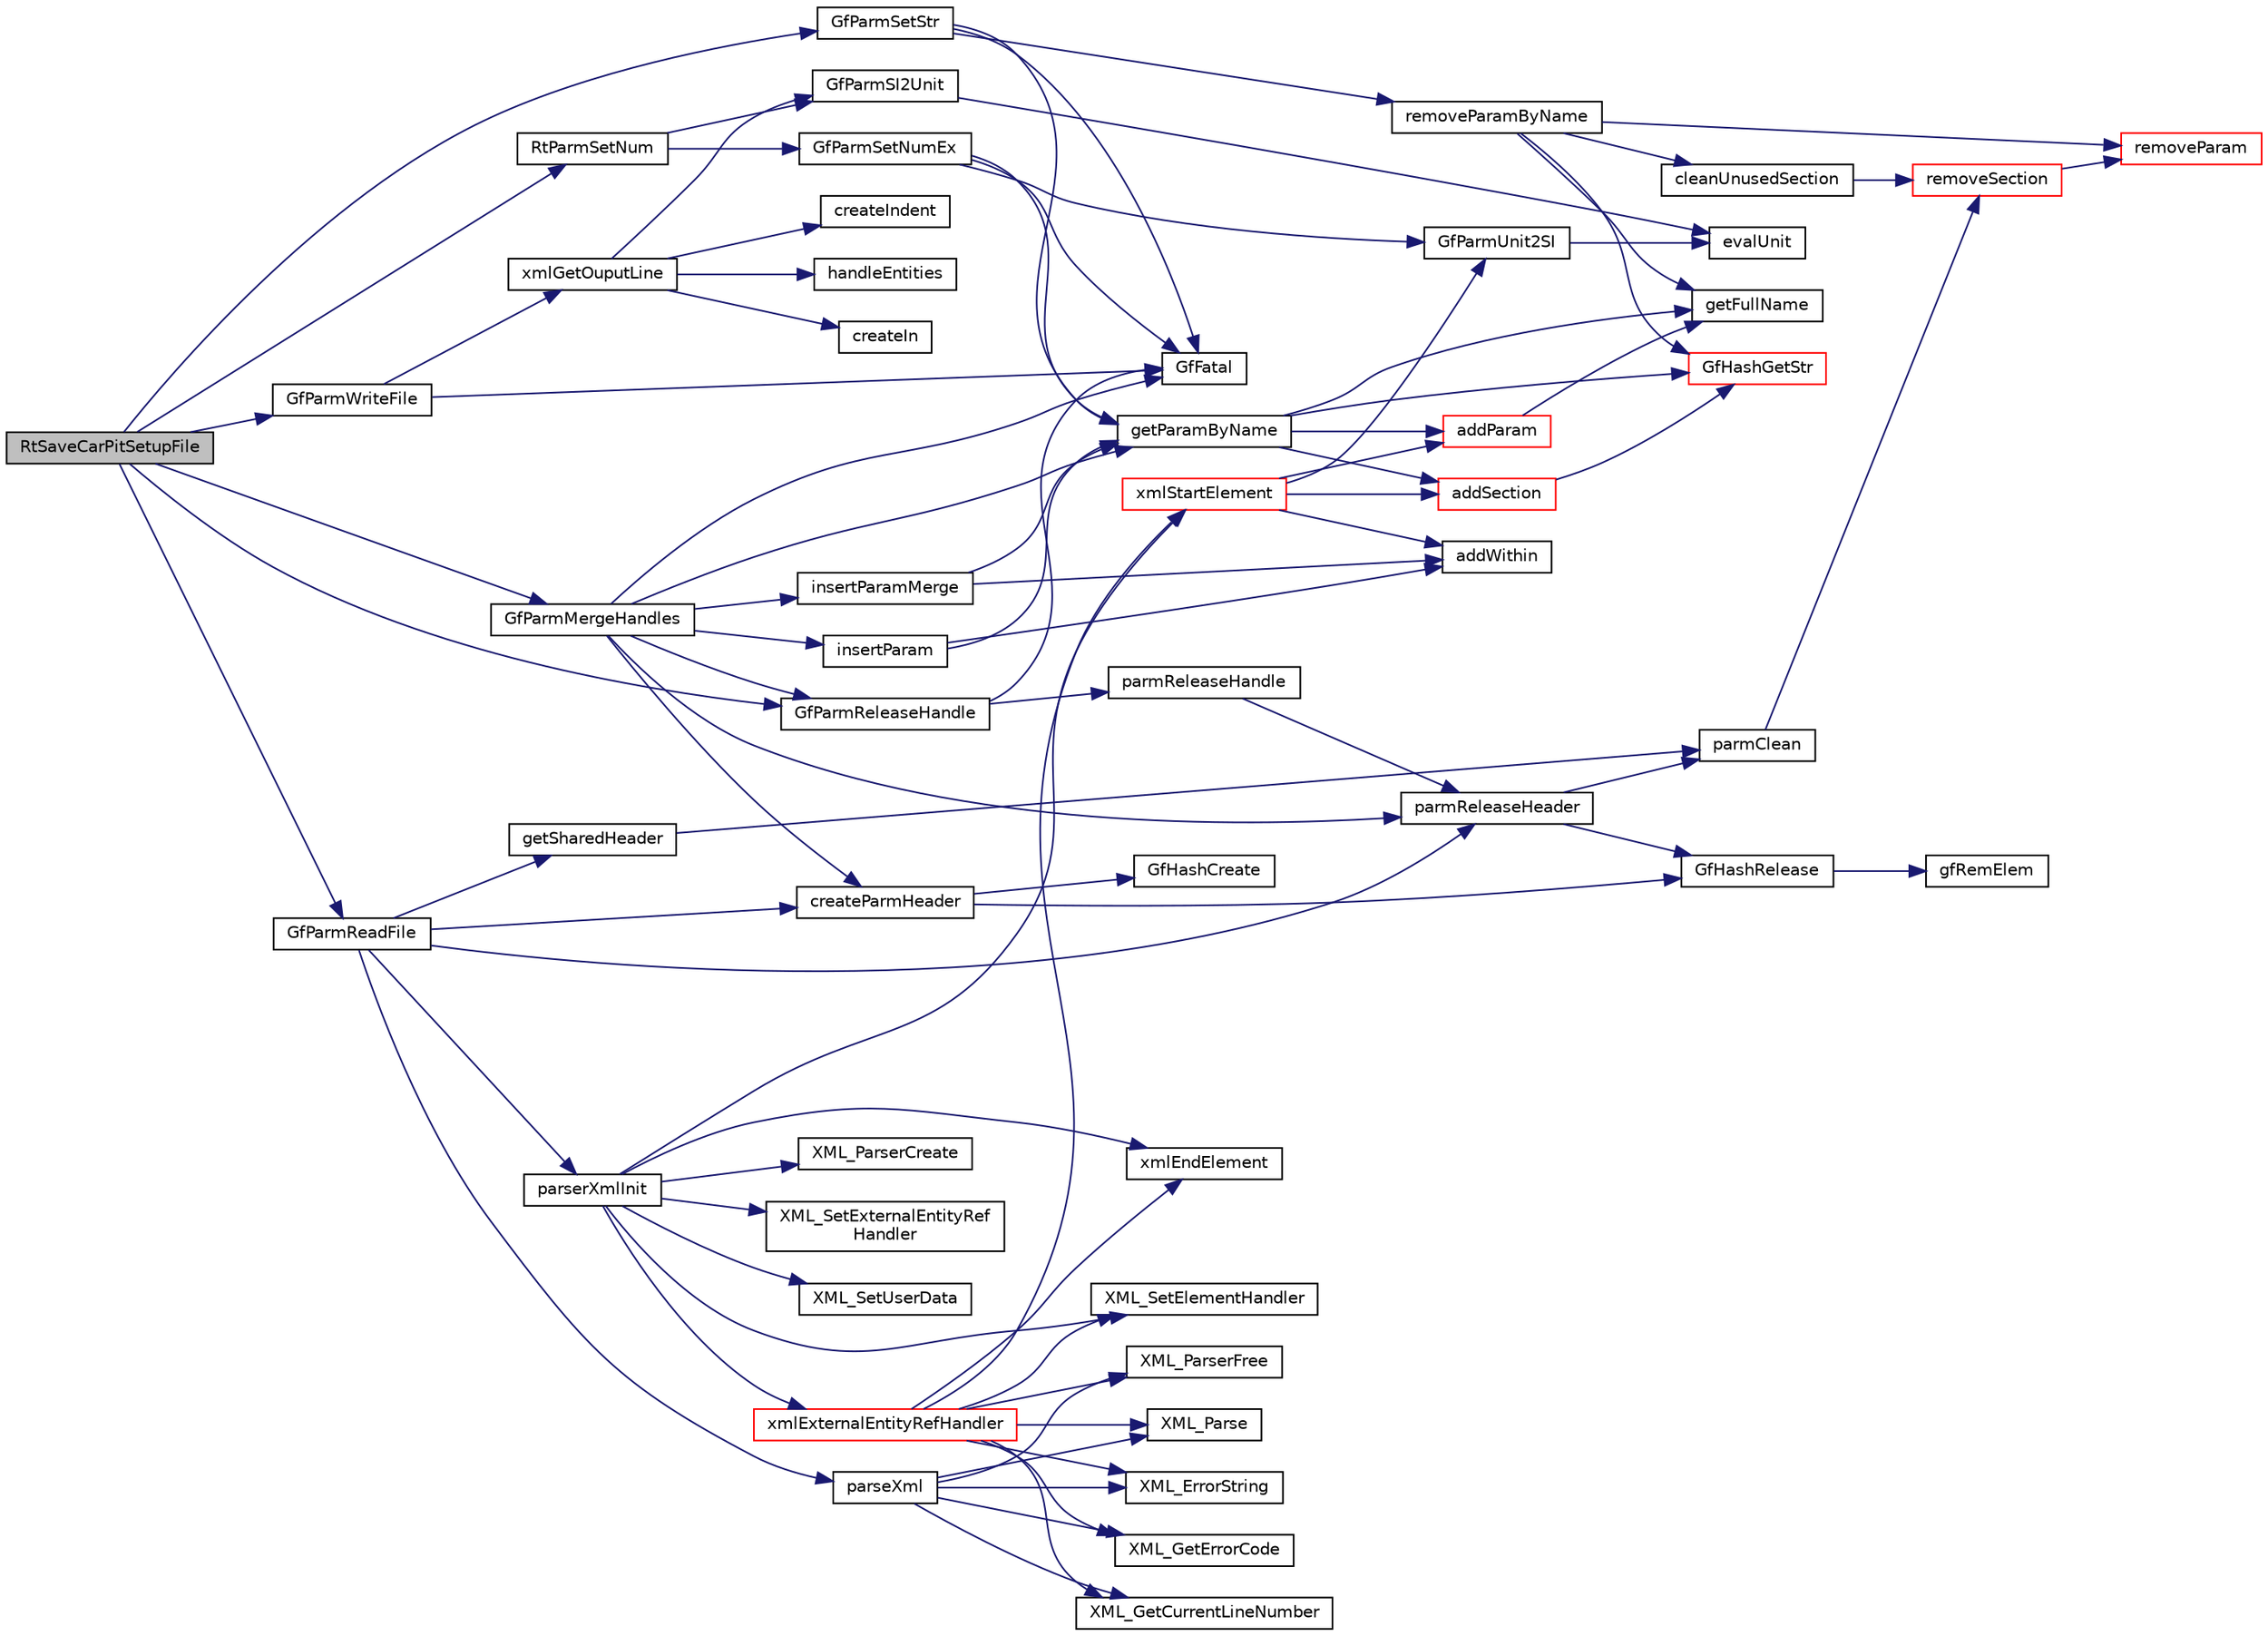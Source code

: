 digraph "RtSaveCarPitSetupFile"
{
  edge [fontname="Helvetica",fontsize="10",labelfontname="Helvetica",labelfontsize="10"];
  node [fontname="Helvetica",fontsize="10",shape=record];
  rankdir="LR";
  Node1 [label="RtSaveCarPitSetupFile",height=0.2,width=0.4,color="black", fillcolor="grey75", style="filled", fontcolor="black"];
  Node1 -> Node2 [color="midnightblue",fontsize="10",style="solid",fontname="Helvetica"];
  Node2 [label="GfParmReadFile",height=0.2,width=0.4,color="black", fillcolor="white", style="filled",URL="$group__paramsfile.html#ga86fccfc1b5f8abf4ef6546896abd1e4f",tooltip="Read parameter set from file and return handle to parameter set. "];
  Node2 -> Node3 [color="midnightblue",fontsize="10",style="solid",fontname="Helvetica"];
  Node3 [label="getSharedHeader",height=0.2,width=0.4,color="black", fillcolor="white", style="filled",URL="$group__paramshelper.html#ga5935841c26ba851b585d1b06a06b04f9",tooltip="Helper function for looking up parameter sets in the cache. "];
  Node3 -> Node4 [color="midnightblue",fontsize="10",style="solid",fontname="Helvetica"];
  Node4 [label="parmClean",height=0.2,width=0.4,color="black", fillcolor="white", style="filled",URL="$group__paramshelper.html#gaac5f3f388c857d021c431414dc192346",tooltip="Helper function to release the parameter set content. "];
  Node4 -> Node5 [color="midnightblue",fontsize="10",style="solid",fontname="Helvetica"];
  Node5 [label="removeSection",height=0.2,width=0.4,color="red", fillcolor="white", style="filled",URL="$group__paramshelper.html#gac51895ad01bc596f2891d7f1dce31a3b",tooltip="Helper function to remove a section and its contents (subsections, elements). "];
  Node5 -> Node6 [color="midnightblue",fontsize="10",style="solid",fontname="Helvetica"];
  Node6 [label="removeParam",height=0.2,width=0.4,color="red", fillcolor="white", style="filled",URL="$group__paramshelper.html#ga927ac59c03ac010619f07922f6a63885",tooltip="Helper function to remove given parameter. "];
  Node2 -> Node7 [color="midnightblue",fontsize="10",style="solid",fontname="Helvetica"];
  Node7 [label="createParmHeader",height=0.2,width=0.4,color="black", fillcolor="white", style="filled",URL="$group__paramshelper.html#ga51eeeb22e31263d97660ac17f4523059",tooltip="Helper function to create header for parameter set handle. "];
  Node7 -> Node8 [color="midnightblue",fontsize="10",style="solid",fontname="Helvetica"];
  Node8 [label="GfHashCreate",height=0.2,width=0.4,color="black", fillcolor="white", style="filled",URL="$group__hash.html#ga2f9ae7e2ca54b135a6fed903b26a51c3",tooltip="Create a new hash table. "];
  Node7 -> Node9 [color="midnightblue",fontsize="10",style="solid",fontname="Helvetica"];
  Node9 [label="GfHashRelease",height=0.2,width=0.4,color="black", fillcolor="white", style="filled",URL="$group__hash.html#ga7a1013beb031af3ded1251fb41ba0ae2",tooltip="Release a hash table. "];
  Node9 -> Node10 [color="midnightblue",fontsize="10",style="solid",fontname="Helvetica"];
  Node10 [label="gfRemElem",height=0.2,width=0.4,color="black", fillcolor="white", style="filled",URL="$hash_8cpp.html#ad7fbb4bb2471283e27a8104d62d88720",tooltip="Remove a table element. "];
  Node2 -> Node11 [color="midnightblue",fontsize="10",style="solid",fontname="Helvetica"];
  Node11 [label="parserXmlInit",height=0.2,width=0.4,color="black", fillcolor="white", style="filled",URL="$group__paramshelper.html#gac858836123c9b216a1ac07054f1c622e",tooltip="Helper function to set up XML parser in parmHandle. "];
  Node11 -> Node12 [color="midnightblue",fontsize="10",style="solid",fontname="Helvetica"];
  Node12 [label="XML_ParserCreate",height=0.2,width=0.4,color="black", fillcolor="white", style="filled",URL="$xmlparse_8h.html#ade0dde4b0e968d0ca6276f44576e13f7"];
  Node11 -> Node13 [color="midnightblue",fontsize="10",style="solid",fontname="Helvetica"];
  Node13 [label="XML_SetElementHandler",height=0.2,width=0.4,color="black", fillcolor="white", style="filled",URL="$xmlparse_8h.html#a8196f30d3a7d9af1d4ef6d19393670ce"];
  Node11 -> Node14 [color="midnightblue",fontsize="10",style="solid",fontname="Helvetica"];
  Node14 [label="xmlStartElement",height=0.2,width=0.4,color="red", fillcolor="white", style="filled",URL="$group__paramshelper.html#ga45d22a41d2ebfe64d6d62222ce1f799c",tooltip="Helper function to process opening XML elements. "];
  Node14 -> Node15 [color="midnightblue",fontsize="10",style="solid",fontname="Helvetica"];
  Node15 [label="addSection",height=0.2,width=0.4,color="red", fillcolor="white", style="filled",URL="$group__paramshelper.html#ga56946944d68598d938e65db86ce1221f",tooltip="Helper function to add a section to a parameter set. "];
  Node15 -> Node16 [color="midnightblue",fontsize="10",style="solid",fontname="Helvetica"];
  Node16 [label="GfHashGetStr",height=0.2,width=0.4,color="red", fillcolor="white", style="filled",URL="$group__hash.html#ga4e47f57400b95ab9b6fe918c123fdb26",tooltip="Get the user data associated with a string key. "];
  Node14 -> Node17 [color="midnightblue",fontsize="10",style="solid",fontname="Helvetica"];
  Node17 [label="addParam",height=0.2,width=0.4,color="red", fillcolor="white", style="filled",URL="$group__paramshelper.html#gaf202744654cbc648b47479f30ccc3a8c",tooltip="Helper function to add parameter, does not check for duplicated name. "];
  Node17 -> Node18 [color="midnightblue",fontsize="10",style="solid",fontname="Helvetica"];
  Node18 [label="getFullName",height=0.2,width=0.4,color="black", fillcolor="white", style="filled",URL="$group__paramshelper.html#gaf12253922391ef1139cd12f2a0ffa5ea",tooltip="Helper function to get the full name of a parameter (full name: \"sectionName/paramName\"). "];
  Node14 -> Node19 [color="midnightblue",fontsize="10",style="solid",fontname="Helvetica"];
  Node19 [label="GfParmUnit2SI",height=0.2,width=0.4,color="black", fillcolor="white", style="filled",URL="$group__paramsdata.html#ga86ff634469b4c8640498bc574735a398",tooltip="Convert a value given in unit to SI. "];
  Node19 -> Node20 [color="midnightblue",fontsize="10",style="solid",fontname="Helvetica"];
  Node20 [label="evalUnit",height=0.2,width=0.4,color="black", fillcolor="white", style="filled",URL="$group__paramshelper.html#ga939d9b995855a1e99d2ed2591692c71d",tooltip="Support function to multiply or divide dest with unit conversion factor. "];
  Node14 -> Node21 [color="midnightblue",fontsize="10",style="solid",fontname="Helvetica"];
  Node21 [label="addWithin",height=0.2,width=0.4,color="black", fillcolor="white", style="filled",URL="$group__paramshelper.html#ga3d4c07b7c028dd4071be3452983b6bab",tooltip="Helper function to add \"within\" options to parameter curParam. "];
  Node11 -> Node22 [color="midnightblue",fontsize="10",style="solid",fontname="Helvetica"];
  Node22 [label="xmlEndElement",height=0.2,width=0.4,color="black", fillcolor="white", style="filled",URL="$group__paramshelper.html#ga48f0e93d727aea78b8dadfb8e859c26d",tooltip="Helper function to process closing XML elements. "];
  Node11 -> Node23 [color="midnightblue",fontsize="10",style="solid",fontname="Helvetica"];
  Node23 [label="XML_SetExternalEntityRef\lHandler",height=0.2,width=0.4,color="black", fillcolor="white", style="filled",URL="$xmlparse_8h.html#a4be35852fe0a42e2f46e990a49b12905"];
  Node11 -> Node24 [color="midnightblue",fontsize="10",style="solid",fontname="Helvetica"];
  Node24 [label="xmlExternalEntityRefHandler",height=0.2,width=0.4,color="red", fillcolor="white", style="filled",URL="$group__paramshelper.html#gab2e26dde18900c30b28d2476878ecdc2",tooltip="Helper function to handle external XML entities (XML referencing over multiple files/URI&#39;s). "];
  Node24 -> Node13 [color="midnightblue",fontsize="10",style="solid",fontname="Helvetica"];
  Node24 -> Node14 [color="midnightblue",fontsize="10",style="solid",fontname="Helvetica"];
  Node24 -> Node22 [color="midnightblue",fontsize="10",style="solid",fontname="Helvetica"];
  Node24 -> Node25 [color="midnightblue",fontsize="10",style="solid",fontname="Helvetica"];
  Node25 [label="XML_Parse",height=0.2,width=0.4,color="black", fillcolor="white", style="filled",URL="$xmlparse_8h.html#aa06dad15892c63db00b52076959824ab"];
  Node24 -> Node26 [color="midnightblue",fontsize="10",style="solid",fontname="Helvetica"];
  Node26 [label="XML_ErrorString",height=0.2,width=0.4,color="black", fillcolor="white", style="filled",URL="$xmlparse_8h.html#ad5096213a0c5e65394c9cce5c378edbe"];
  Node24 -> Node27 [color="midnightblue",fontsize="10",style="solid",fontname="Helvetica"];
  Node27 [label="XML_GetErrorCode",height=0.2,width=0.4,color="black", fillcolor="white", style="filled",URL="$xmlparse_8h.html#a52353f6b74112285d2480e5396de1909"];
  Node24 -> Node28 [color="midnightblue",fontsize="10",style="solid",fontname="Helvetica"];
  Node28 [label="XML_GetCurrentLineNumber",height=0.2,width=0.4,color="black", fillcolor="white", style="filled",URL="$xmlparse_8h.html#af83853fd6e66f9e3da11533240c4225f"];
  Node24 -> Node29 [color="midnightblue",fontsize="10",style="solid",fontname="Helvetica"];
  Node29 [label="XML_ParserFree",height=0.2,width=0.4,color="black", fillcolor="white", style="filled",URL="$xmlparse_8h.html#ad46cb4a3a84d2b767811fc788b7cf90f"];
  Node11 -> Node30 [color="midnightblue",fontsize="10",style="solid",fontname="Helvetica"];
  Node30 [label="XML_SetUserData",height=0.2,width=0.4,color="black", fillcolor="white", style="filled",URL="$xmlparse_8h.html#aa5537176d35f3a2a96f9a56886ea1752"];
  Node2 -> Node31 [color="midnightblue",fontsize="10",style="solid",fontname="Helvetica"];
  Node31 [label="parseXml",height=0.2,width=0.4,color="black", fillcolor="white", style="filled",URL="$group__paramshelper.html#gaf8e1884873dd5449e8fedab60c19e46a",tooltip="Helper function to parse one line of XML. "];
  Node31 -> Node25 [color="midnightblue",fontsize="10",style="solid",fontname="Helvetica"];
  Node31 -> Node26 [color="midnightblue",fontsize="10",style="solid",fontname="Helvetica"];
  Node31 -> Node27 [color="midnightblue",fontsize="10",style="solid",fontname="Helvetica"];
  Node31 -> Node28 [color="midnightblue",fontsize="10",style="solid",fontname="Helvetica"];
  Node31 -> Node29 [color="midnightblue",fontsize="10",style="solid",fontname="Helvetica"];
  Node2 -> Node32 [color="midnightblue",fontsize="10",style="solid",fontname="Helvetica"];
  Node32 [label="parmReleaseHeader",height=0.2,width=0.4,color="black", fillcolor="white", style="filled",URL="$group__paramshelper.html#ga240416a305e2986d5fe269ae7ecc92df",tooltip="Helper function to release the parameter set if the reference counter is 0. "];
  Node32 -> Node4 [color="midnightblue",fontsize="10",style="solid",fontname="Helvetica"];
  Node32 -> Node9 [color="midnightblue",fontsize="10",style="solid",fontname="Helvetica"];
  Node1 -> Node33 [color="midnightblue",fontsize="10",style="solid",fontname="Helvetica"];
  Node33 [label="RtParmSetNum",height=0.2,width=0.4,color="black", fillcolor="white", style="filled",URL="$group__setuptools.html#ga7780cc27aec1c75a8de11760437f2200",tooltip="Robottool internal: Set parameter if min != max, save as well min and max values. ..."];
  Node33 -> Node34 [color="midnightblue",fontsize="10",style="solid",fontname="Helvetica"];
  Node34 [label="GfParmSetNumEx",height=0.2,width=0.4,color="black", fillcolor="white", style="filled",URL="$group__paramsdata.html#ga374f6a6eba3876c54fb978234130d937",tooltip="Set a numerical parameter in the parameter set handle including min and max. "];
  Node34 -> Node35 [color="midnightblue",fontsize="10",style="solid",fontname="Helvetica"];
  Node35 [label="GfFatal",height=0.2,width=0.4,color="black", fillcolor="white", style="filled",URL="$tgf_8h.html#a927c58e55400ef72e0e54548b26f973d"];
  Node34 -> Node36 [color="midnightblue",fontsize="10",style="solid",fontname="Helvetica"];
  Node36 [label="getParamByName",height=0.2,width=0.4,color="black", fillcolor="white", style="filled",URL="$group__paramshelper.html#gad76ca407ee6b618e69f80c80aa319d63",tooltip="Helper function to get (or create) a parameter by name. "];
  Node36 -> Node18 [color="midnightblue",fontsize="10",style="solid",fontname="Helvetica"];
  Node36 -> Node16 [color="midnightblue",fontsize="10",style="solid",fontname="Helvetica"];
  Node36 -> Node15 [color="midnightblue",fontsize="10",style="solid",fontname="Helvetica"];
  Node36 -> Node17 [color="midnightblue",fontsize="10",style="solid",fontname="Helvetica"];
  Node34 -> Node19 [color="midnightblue",fontsize="10",style="solid",fontname="Helvetica"];
  Node33 -> Node37 [color="midnightblue",fontsize="10",style="solid",fontname="Helvetica"];
  Node37 [label="GfParmSI2Unit",height=0.2,width=0.4,color="black", fillcolor="white", style="filled",URL="$group__paramsdata.html#gab24de0cda7e3f9a5ea42be6dd7592a38",tooltip="Convert a value from SI to given unit. "];
  Node37 -> Node20 [color="midnightblue",fontsize="10",style="solid",fontname="Helvetica"];
  Node1 -> Node38 [color="midnightblue",fontsize="10",style="solid",fontname="Helvetica"];
  Node38 [label="GfParmSetStr",height=0.2,width=0.4,color="black", fillcolor="white", style="filled",URL="$group__paramsdata.html#ga51e004417915417cc725baf7b384e9f2",tooltip="Set a string parameter in the parameter set handle. "];
  Node38 -> Node35 [color="midnightblue",fontsize="10",style="solid",fontname="Helvetica"];
  Node38 -> Node39 [color="midnightblue",fontsize="10",style="solid",fontname="Helvetica"];
  Node39 [label="removeParamByName",height=0.2,width=0.4,color="black", fillcolor="white", style="filled",URL="$group__paramshelper.html#ga07cd5a316f56002cdd2e85fa66ed874d",tooltip="Helper function to remove a parameter with given name paramName. "];
  Node39 -> Node16 [color="midnightblue",fontsize="10",style="solid",fontname="Helvetica"];
  Node39 -> Node18 [color="midnightblue",fontsize="10",style="solid",fontname="Helvetica"];
  Node39 -> Node6 [color="midnightblue",fontsize="10",style="solid",fontname="Helvetica"];
  Node39 -> Node40 [color="midnightblue",fontsize="10",style="solid",fontname="Helvetica"];
  Node40 [label="cleanUnusedSection",height=0.2,width=0.4,color="black", fillcolor="white", style="filled",URL="$group__paramshelper.html#ga67fd375ef7918b4abb5e9fc348c5be20",tooltip="Helper function to clean up unused (empty) sections starting with given section. "];
  Node40 -> Node5 [color="midnightblue",fontsize="10",style="solid",fontname="Helvetica"];
  Node38 -> Node36 [color="midnightblue",fontsize="10",style="solid",fontname="Helvetica"];
  Node1 -> Node41 [color="midnightblue",fontsize="10",style="solid",fontname="Helvetica"];
  Node41 [label="GfParmMergeHandles",height=0.2,width=0.4,color="black", fillcolor="white", style="filled",URL="$group__paramsfile.html#ga446ff900a0929bce0b5546d2cc4217dd",tooltip="Merge two parameter sets into a new one, either containing parameters from ref, tgt or from both sets..."];
  Node41 -> Node35 [color="midnightblue",fontsize="10",style="solid",fontname="Helvetica"];
  Node41 -> Node7 [color="midnightblue",fontsize="10",style="solid",fontname="Helvetica"];
  Node41 -> Node32 [color="midnightblue",fontsize="10",style="solid",fontname="Helvetica"];
  Node41 -> Node36 [color="midnightblue",fontsize="10",style="solid",fontname="Helvetica"];
  Node41 -> Node42 [color="midnightblue",fontsize="10",style="solid",fontname="Helvetica"];
  Node42 [label="insertParamMerge",height=0.2,width=0.4,color="black", fillcolor="white", style="filled",URL="$group__paramshelper.html#gaefb12027e1c198d44aa259990c1f2a76",tooltip="Helper function to merge a parameter into a parameter set. "];
  Node42 -> Node36 [color="midnightblue",fontsize="10",style="solid",fontname="Helvetica"];
  Node42 -> Node21 [color="midnightblue",fontsize="10",style="solid",fontname="Helvetica"];
  Node41 -> Node43 [color="midnightblue",fontsize="10",style="solid",fontname="Helvetica"];
  Node43 [label="insertParam",height=0.2,width=0.4,color="black", fillcolor="white", style="filled",URL="$group__paramshelper.html#ga7b419753777f2f3d96b71586d7999bc9",tooltip="Helper function to insert a parameter into a parameter set. "];
  Node43 -> Node36 [color="midnightblue",fontsize="10",style="solid",fontname="Helvetica"];
  Node43 -> Node21 [color="midnightblue",fontsize="10",style="solid",fontname="Helvetica"];
  Node41 -> Node44 [color="midnightblue",fontsize="10",style="solid",fontname="Helvetica"];
  Node44 [label="GfParmReleaseHandle",height=0.2,width=0.4,color="black", fillcolor="white", style="filled",URL="$group__paramsfile.html#ga1a1597d2697db41bcb9fdb64a6569761",tooltip="Release given parameter set handle parmHandle. "];
  Node44 -> Node35 [color="midnightblue",fontsize="10",style="solid",fontname="Helvetica"];
  Node44 -> Node45 [color="midnightblue",fontsize="10",style="solid",fontname="Helvetica"];
  Node45 [label="parmReleaseHandle",height=0.2,width=0.4,color="black", fillcolor="white", style="filled",URL="$group__paramshelper.html#gaed13d1d94abd7055dcd118e91a857cf8",tooltip="Helper function to release the handle and eventually the referenced parameter set (if the reference c..."];
  Node45 -> Node32 [color="midnightblue",fontsize="10",style="solid",fontname="Helvetica"];
  Node1 -> Node46 [color="midnightblue",fontsize="10",style="solid",fontname="Helvetica"];
  Node46 [label="GfParmWriteFile",height=0.2,width=0.4,color="black", fillcolor="white", style="filled",URL="$group__paramsfile.html#ga74959dceaa06d202a6695e13a364b19a",tooltip="Write parameter set into file. "];
  Node46 -> Node35 [color="midnightblue",fontsize="10",style="solid",fontname="Helvetica"];
  Node46 -> Node47 [color="midnightblue",fontsize="10",style="solid",fontname="Helvetica"];
  Node47 [label="xmlGetOuputLine",height=0.2,width=0.4,color="black", fillcolor="white", style="filled",URL="$group__paramshelper.html#ga3d522dd29c83c2d11f9ae4c92f79a1d0",tooltip="Helper function to output one line of XML generated from the given parameter set. ..."];
  Node47 -> Node48 [color="midnightblue",fontsize="10",style="solid",fontname="Helvetica"];
  Node48 [label="createIndent",height=0.2,width=0.4,color="black", fillcolor="white", style="filled",URL="$group__paramshelper.html#gad83a5dcef14d92f564927660cd36cc5b",tooltip="Helper function for indentation in the XML. "];
  Node47 -> Node49 [color="midnightblue",fontsize="10",style="solid",fontname="Helvetica"];
  Node49 [label="handleEntities",height=0.2,width=0.4,color="black", fillcolor="white", style="filled",URL="$group__paramshelper.html#ga5871f6333f827d46c3d5010580ea9792",tooltip="Helper function to convert the input line given in val into proper XML notation, the output goes into..."];
  Node47 -> Node50 [color="midnightblue",fontsize="10",style="solid",fontname="Helvetica"];
  Node50 [label="createIn",height=0.2,width=0.4,color="black", fillcolor="white", style="filled",URL="$group__paramshelper.html#gabb6dae7abf824edc62481895e1b98c89",tooltip="Helper function to support the serialization into the XML of the \"within\" attribute. "];
  Node47 -> Node37 [color="midnightblue",fontsize="10",style="solid",fontname="Helvetica"];
  Node1 -> Node44 [color="midnightblue",fontsize="10",style="solid",fontname="Helvetica"];
}
